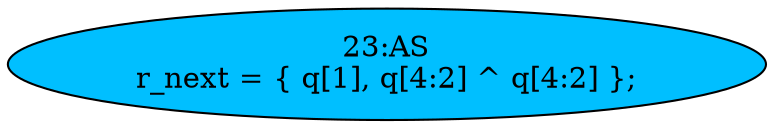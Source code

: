 strict digraph "" {
	node [label="\N"];
	"23:AS"	[ast="<pyverilog.vparser.ast.Assign object at 0x7f3cd8d796d0>",
		def_var="['r_next']",
		fillcolor=deepskyblue,
		label="23:AS
r_next = { q[1], q[4:2] ^ q[4:2] };",
		statements="[]",
		style=filled,
		typ=Assign,
		use_var="['q', 'q', 'q']"];
}
